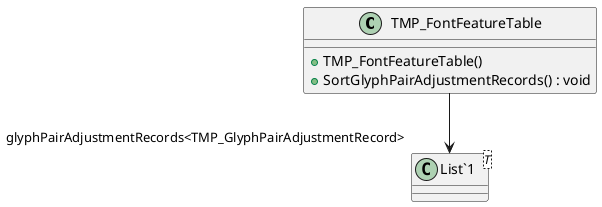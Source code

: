 @startuml
class TMP_FontFeatureTable {
    + TMP_FontFeatureTable()
    + SortGlyphPairAdjustmentRecords() : void
}
class "List`1"<T> {
}
TMP_FontFeatureTable --> "glyphPairAdjustmentRecords<TMP_GlyphPairAdjustmentRecord>" "List`1"
@enduml
